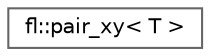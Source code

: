 digraph "Graphical Class Hierarchy"
{
 // INTERACTIVE_SVG=YES
 // LATEX_PDF_SIZE
  bgcolor="transparent";
  edge [fontname=Helvetica,fontsize=10,labelfontname=Helvetica,labelfontsize=10];
  node [fontname=Helvetica,fontsize=10,shape=box,height=0.2,width=0.4];
  rankdir="LR";
  Node0 [id="Node000000",label="fl::pair_xy\< T \>",height=0.2,width=0.4,color="grey40", fillcolor="white", style="filled",URL="$d3/da1/structfl_1_1pair__xy.html",tooltip=" "];
}
